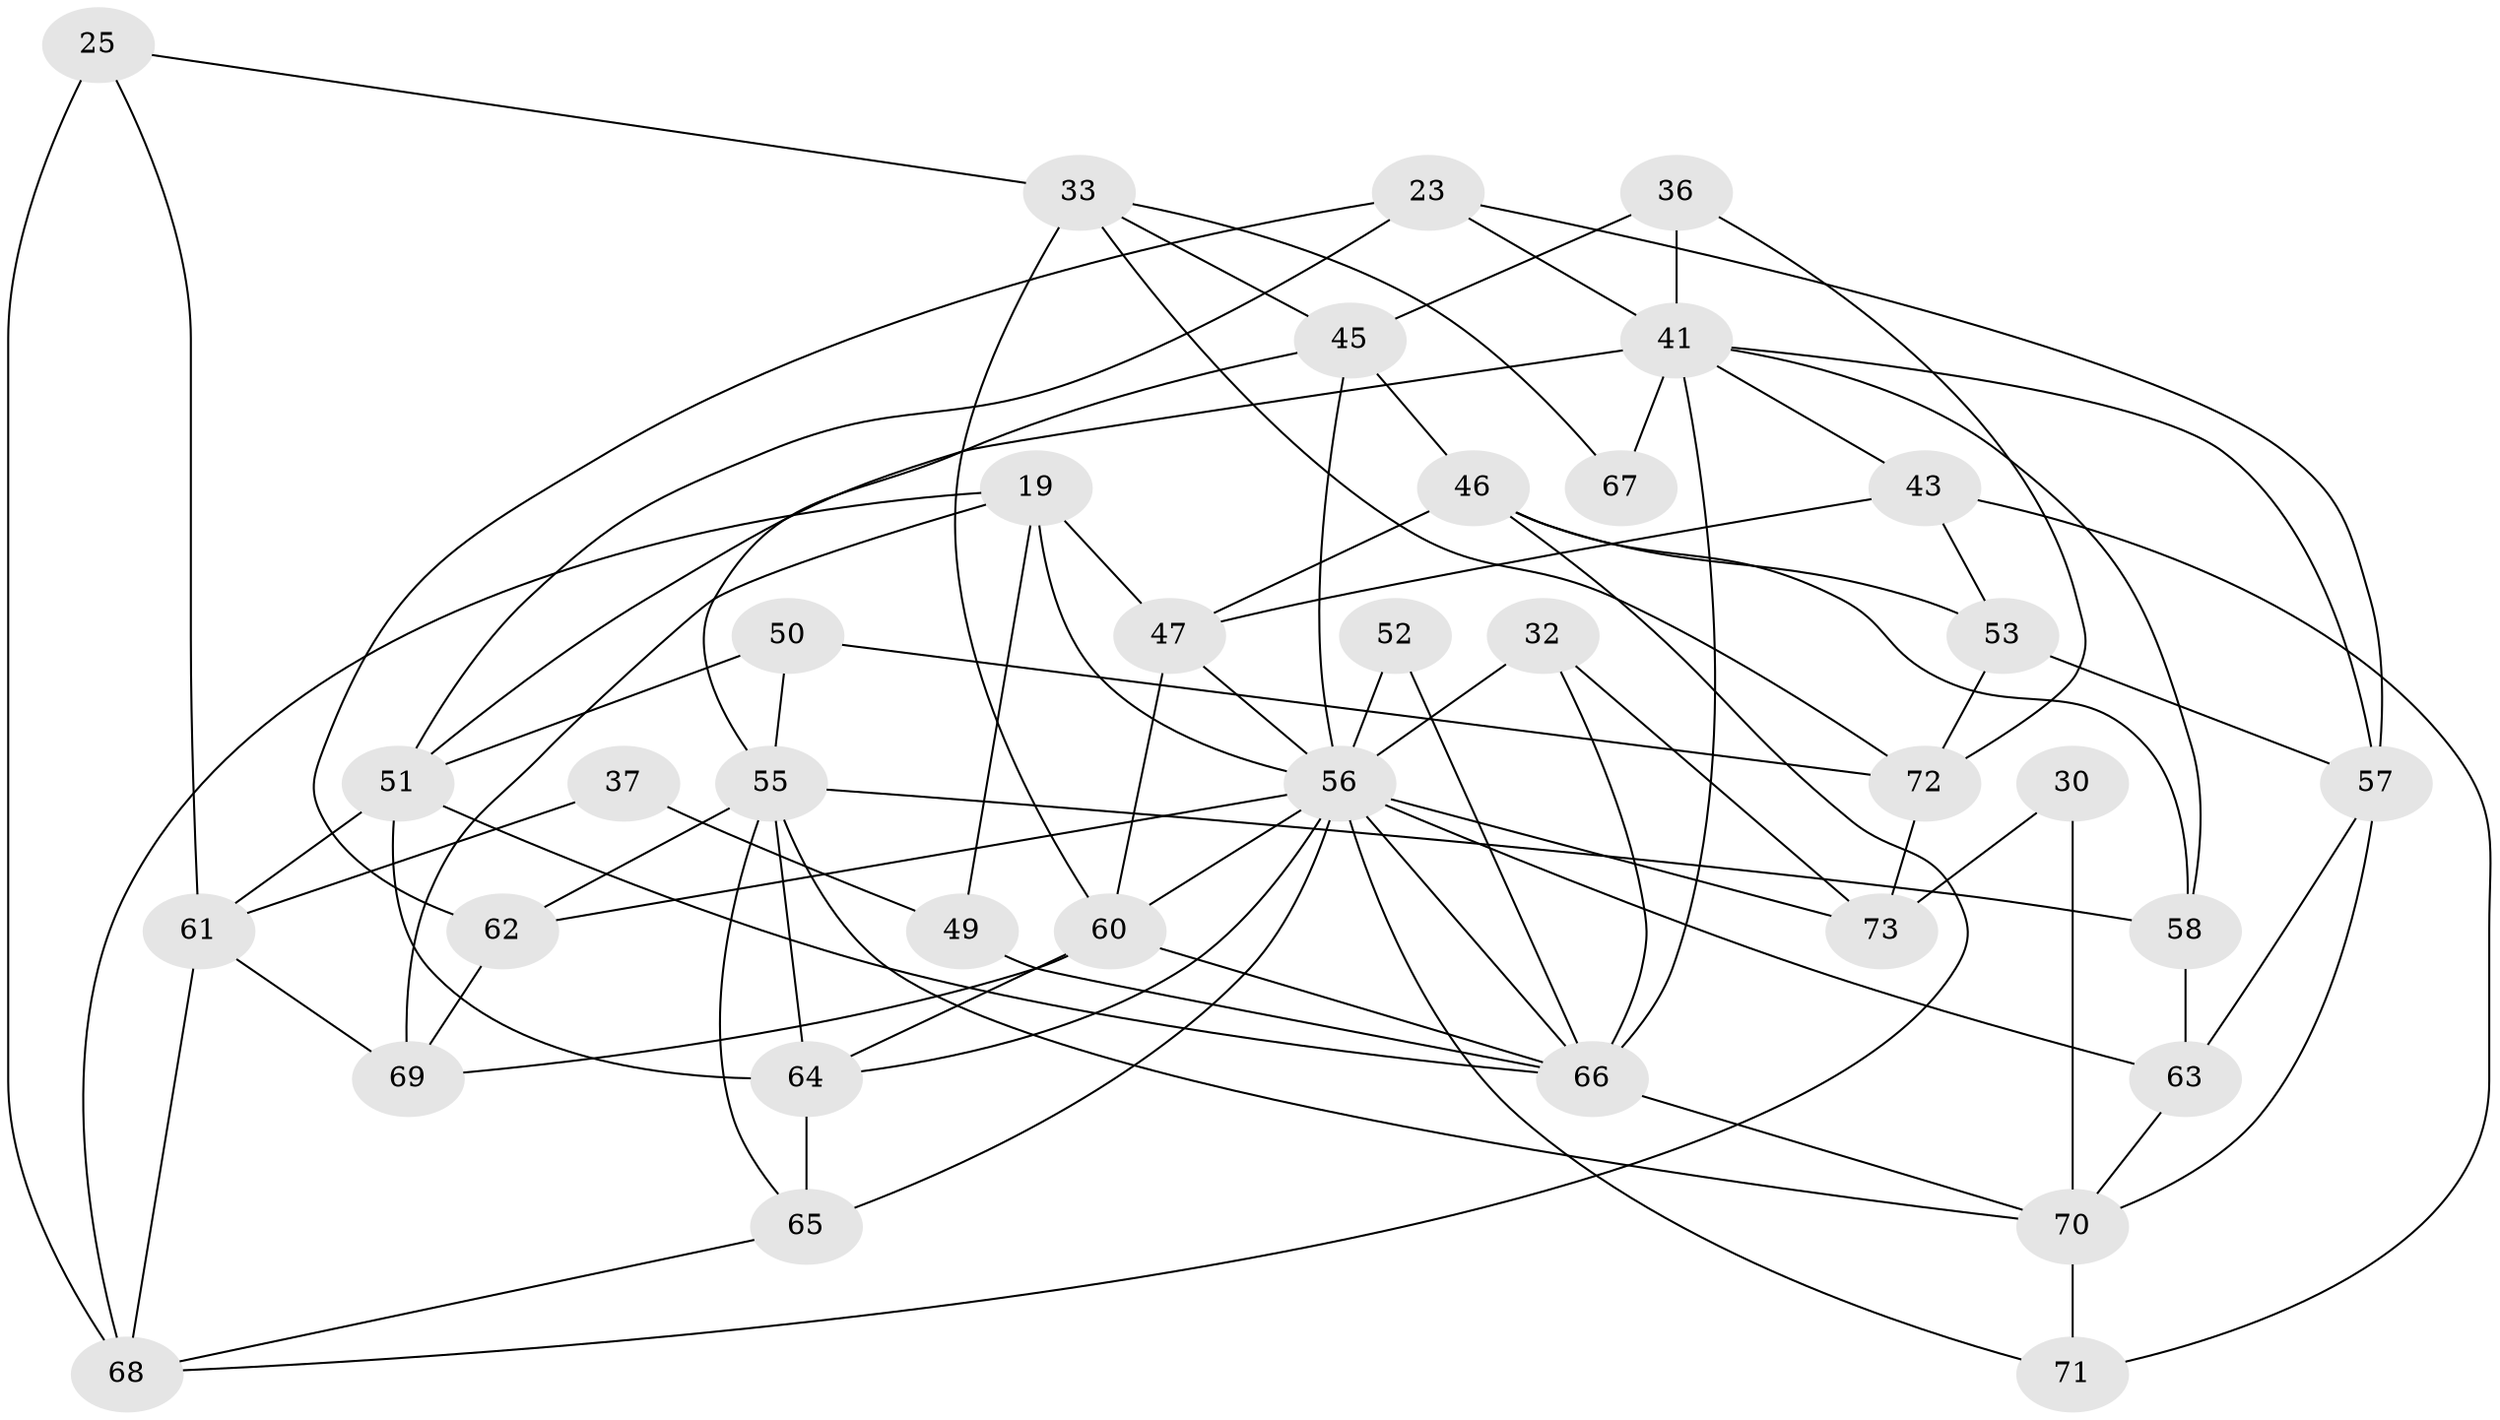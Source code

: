 // original degree distribution, {4: 1.0}
// Generated by graph-tools (version 1.1) at 2025/02/03/04/25 22:02:13]
// undirected, 36 vertices, 83 edges
graph export_dot {
graph [start="1"]
  node [color=gray90,style=filled];
  19 [super="+4"];
  23 [super="+22"];
  25;
  30;
  32;
  33 [super="+9"];
  36;
  37;
  41 [super="+31+10"];
  43;
  45 [super="+5"];
  46 [super="+26"];
  47 [super="+6"];
  49 [super="+29"];
  50;
  51 [super="+1+14"];
  52;
  53;
  55 [super="+16"];
  56 [super="+48+40"];
  57 [super="+42"];
  58;
  60 [super="+34"];
  61 [super="+54"];
  62;
  63 [super="+44"];
  64 [super="+21+38"];
  65 [super="+17"];
  66 [super="+28+59"];
  67;
  68 [super="+24"];
  69;
  70 [super="+27"];
  71;
  72 [super="+7"];
  73 [super="+8"];
  19 -- 47 [weight=2];
  19 -- 68;
  19 -- 49 [weight=2];
  19 -- 69;
  19 -- 56 [weight=2];
  23 -- 51 [weight=2];
  23 -- 57 [weight=2];
  23 -- 62;
  23 -- 41;
  25 -- 68 [weight=2];
  25 -- 61;
  25 -- 33;
  30 -- 73 [weight=2];
  30 -- 70 [weight=2];
  32 -- 73 [weight=2];
  32 -- 66;
  32 -- 56;
  33 -- 72;
  33 -- 67 [weight=2];
  33 -- 60;
  33 -- 45;
  36 -- 72;
  36 -- 41 [weight=2];
  36 -- 45;
  37 -- 49 [weight=2];
  37 -- 61 [weight=2];
  41 -- 43;
  41 -- 67 [weight=2];
  41 -- 51;
  41 -- 66;
  41 -- 58;
  41 -- 57;
  43 -- 53;
  43 -- 71;
  43 -- 47;
  45 -- 46 [weight=2];
  45 -- 55;
  45 -- 56;
  46 -- 68;
  46 -- 47;
  46 -- 58;
  46 -- 53;
  47 -- 60;
  47 -- 56;
  49 -- 66 [weight=2];
  50 -- 72 [weight=2];
  50 -- 51;
  50 -- 55;
  51 -- 61;
  51 -- 64 [weight=2];
  51 -- 66;
  52 -- 56 [weight=2];
  52 -- 66 [weight=2];
  53 -- 57;
  53 -- 72;
  55 -- 65;
  55 -- 64 [weight=2];
  55 -- 70;
  55 -- 58;
  55 -- 62;
  56 -- 60;
  56 -- 64;
  56 -- 73;
  56 -- 62;
  56 -- 63 [weight=3];
  56 -- 65 [weight=2];
  56 -- 66;
  56 -- 71;
  57 -- 70;
  57 -- 63;
  58 -- 63;
  60 -- 64;
  60 -- 66;
  60 -- 69;
  61 -- 69;
  61 -- 68;
  62 -- 69;
  63 -- 70;
  64 -- 65 [weight=2];
  65 -- 68;
  66 -- 70;
  70 -- 71 [weight=2];
  72 -- 73;
}
